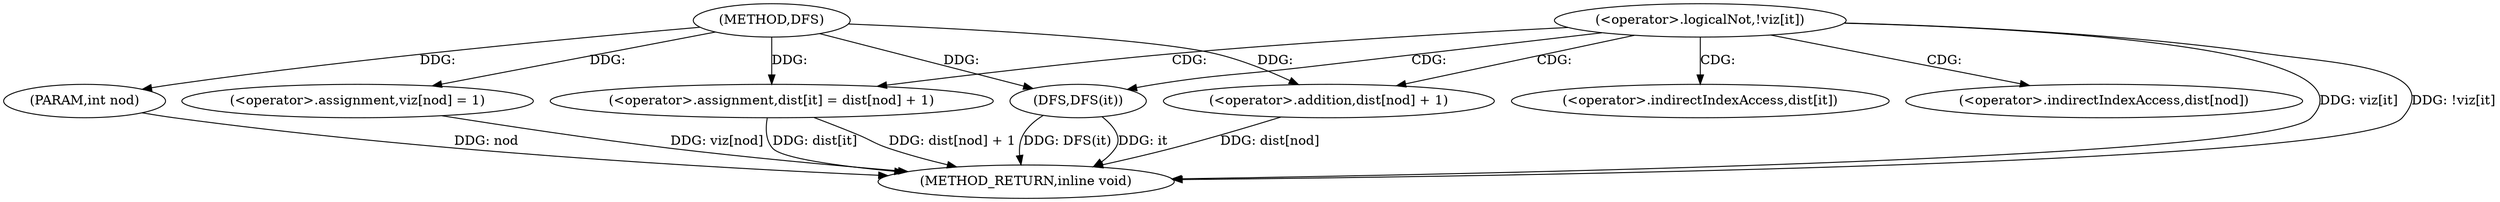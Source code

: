 digraph "DFS" {  
"1000141" [label = "(METHOD,DFS)" ]
"1000167" [label = "(METHOD_RETURN,inline void)" ]
"1000142" [label = "(PARAM,int nod)" ]
"1000144" [label = "(<operator>.assignment,viz[nod] = 1)" ]
"1000151" [label = "(<operator>.logicalNot,!viz[it])" ]
"1000156" [label = "(<operator>.assignment,dist[it] = dist[nod] + 1)" ]
"1000165" [label = "(DFS,DFS(it))" ]
"1000160" [label = "(<operator>.addition,dist[nod] + 1)" ]
"1000157" [label = "(<operator>.indirectIndexAccess,dist[it])" ]
"1000161" [label = "(<operator>.indirectIndexAccess,dist[nod])" ]
  "1000142" -> "1000167"  [ label = "DDG: nod"] 
  "1000144" -> "1000167"  [ label = "DDG: viz[nod]"] 
  "1000151" -> "1000167"  [ label = "DDG: viz[it]"] 
  "1000151" -> "1000167"  [ label = "DDG: !viz[it]"] 
  "1000156" -> "1000167"  [ label = "DDG: dist[it]"] 
  "1000160" -> "1000167"  [ label = "DDG: dist[nod]"] 
  "1000156" -> "1000167"  [ label = "DDG: dist[nod] + 1"] 
  "1000165" -> "1000167"  [ label = "DDG: it"] 
  "1000165" -> "1000167"  [ label = "DDG: DFS(it)"] 
  "1000141" -> "1000142"  [ label = "DDG: "] 
  "1000141" -> "1000144"  [ label = "DDG: "] 
  "1000141" -> "1000156"  [ label = "DDG: "] 
  "1000141" -> "1000165"  [ label = "DDG: "] 
  "1000141" -> "1000160"  [ label = "DDG: "] 
  "1000151" -> "1000156"  [ label = "CDG: "] 
  "1000151" -> "1000161"  [ label = "CDG: "] 
  "1000151" -> "1000160"  [ label = "CDG: "] 
  "1000151" -> "1000165"  [ label = "CDG: "] 
  "1000151" -> "1000157"  [ label = "CDG: "] 
}
